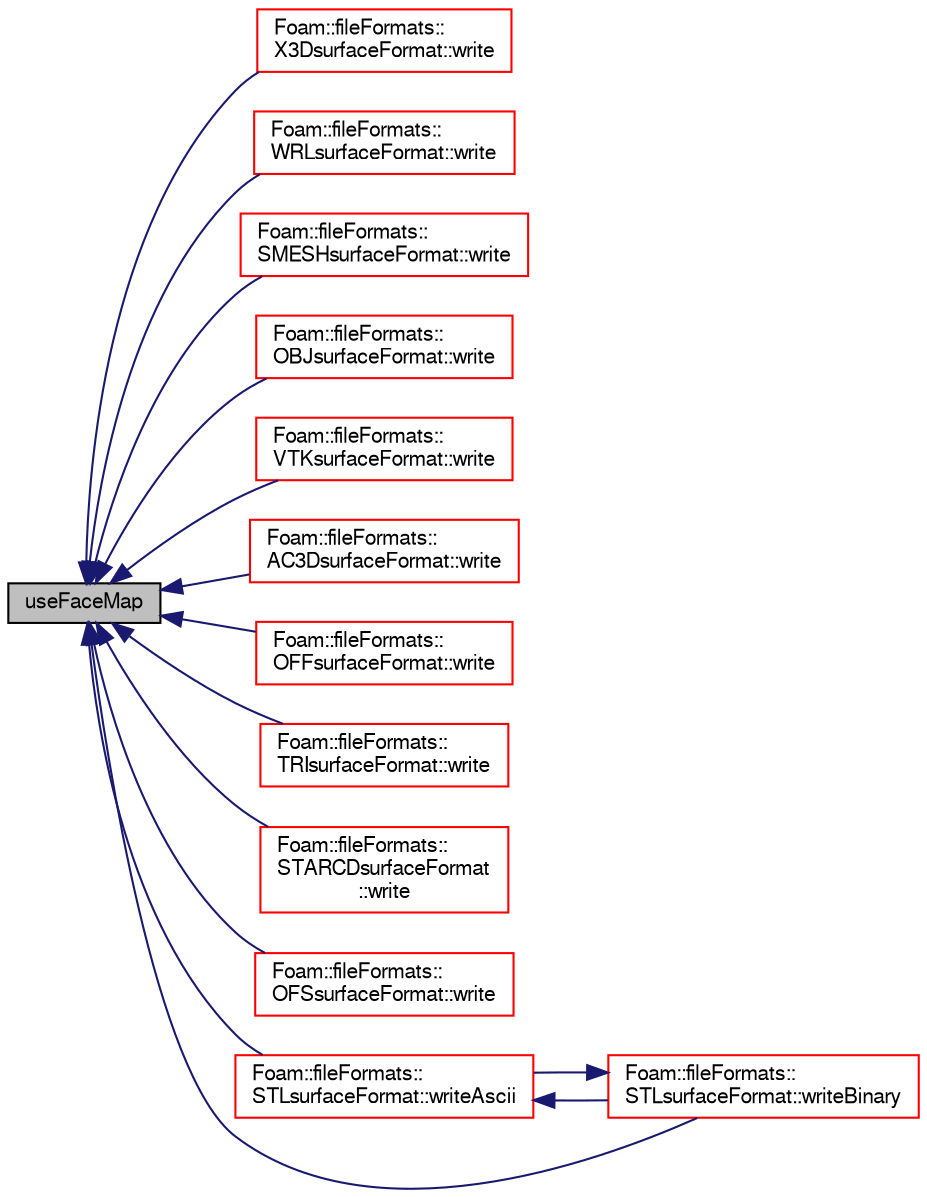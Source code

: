 digraph "useFaceMap"
{
  bgcolor="transparent";
  edge [fontname="FreeSans",fontsize="10",labelfontname="FreeSans",labelfontsize="10"];
  node [fontname="FreeSans",fontsize="10",shape=record];
  rankdir="LR";
  Node349 [label="useFaceMap",height=0.2,width=0.4,color="black", fillcolor="grey75", style="filled", fontcolor="black"];
  Node349 -> Node350 [dir="back",color="midnightblue",fontsize="10",style="solid",fontname="FreeSans"];
  Node350 [label="Foam::fileFormats::\lX3DsurfaceFormat::write",height=0.2,width=0.4,color="red",URL="$a29682.html#a2a1e1394d9dd8932b738248c123a267f",tooltip="Write surface mesh components by proxy. "];
  Node349 -> Node354 [dir="back",color="midnightblue",fontsize="10",style="solid",fontname="FreeSans"];
  Node354 [label="Foam::fileFormats::\lWRLsurfaceFormat::write",height=0.2,width=0.4,color="red",URL="$a29674.html#a2a1e1394d9dd8932b738248c123a267f",tooltip="Write surface mesh components by proxy. "];
  Node349 -> Node358 [dir="back",color="midnightblue",fontsize="10",style="solid",fontname="FreeSans"];
  Node358 [label="Foam::fileFormats::\lSMESHsurfaceFormat::write",height=0.2,width=0.4,color="red",URL="$a29626.html#a2a1e1394d9dd8932b738248c123a267f",tooltip="Write surface mesh components by proxy. "];
  Node349 -> Node362 [dir="back",color="midnightblue",fontsize="10",style="solid",fontname="FreeSans"];
  Node362 [label="Foam::fileFormats::\lOBJsurfaceFormat::write",height=0.2,width=0.4,color="red",URL="$a29610.html#a2a1e1394d9dd8932b738248c123a267f",tooltip="Write surface mesh components by proxy. "];
  Node349 -> Node367 [dir="back",color="midnightblue",fontsize="10",style="solid",fontname="FreeSans"];
  Node367 [label="Foam::fileFormats::\lVTKsurfaceFormat::write",height=0.2,width=0.4,color="red",URL="$a29666.html#a2a1e1394d9dd8932b738248c123a267f",tooltip="Write surface mesh components by proxy. "];
  Node349 -> Node372 [dir="back",color="midnightblue",fontsize="10",style="solid",fontname="FreeSans"];
  Node372 [label="Foam::fileFormats::\lAC3DsurfaceFormat::write",height=0.2,width=0.4,color="red",URL="$a29582.html#a2a1e1394d9dd8932b738248c123a267f",tooltip="Write surface mesh components by proxy. "];
  Node349 -> Node377 [dir="back",color="midnightblue",fontsize="10",style="solid",fontname="FreeSans"];
  Node377 [label="Foam::fileFormats::\lOFFsurfaceFormat::write",height=0.2,width=0.4,color="red",URL="$a29614.html#a2a1e1394d9dd8932b738248c123a267f",tooltip="Write surface mesh components by proxy. "];
  Node349 -> Node382 [dir="back",color="midnightblue",fontsize="10",style="solid",fontname="FreeSans"];
  Node382 [label="Foam::fileFormats::\lTRIsurfaceFormat::write",height=0.2,width=0.4,color="red",URL="$a29658.html#a2a1e1394d9dd8932b738248c123a267f",tooltip="Write surface mesh components by proxy. "];
  Node349 -> Node387 [dir="back",color="midnightblue",fontsize="10",style="solid",fontname="FreeSans"];
  Node387 [label="Foam::fileFormats::\lSTARCDsurfaceFormat\l::write",height=0.2,width=0.4,color="red",URL="$a29630.html#a2a1e1394d9dd8932b738248c123a267f",tooltip="Write surface mesh components by proxy. "];
  Node349 -> Node392 [dir="back",color="midnightblue",fontsize="10",style="solid",fontname="FreeSans"];
  Node392 [label="Foam::fileFormats::\lOFSsurfaceFormat::write",height=0.2,width=0.4,color="red",URL="$a29618.html#a2a1e1394d9dd8932b738248c123a267f",tooltip="Write surface mesh components by proxy. "];
  Node349 -> Node396 [dir="back",color="midnightblue",fontsize="10",style="solid",fontname="FreeSans"];
  Node396 [label="Foam::fileFormats::\lSTLsurfaceFormat::writeAscii",height=0.2,width=0.4,color="red",URL="$a29642.html#a9ed2139058d6a7dca0edb4f9c88e6599",tooltip="Write surface mesh components by proxy (as ASCII) "];
  Node396 -> Node400 [dir="back",color="midnightblue",fontsize="10",style="solid",fontname="FreeSans"];
  Node400 [label="Foam::fileFormats::\lSTLsurfaceFormat::writeBinary",height=0.2,width=0.4,color="red",URL="$a29642.html#a3c9f7310b853c8ab0e75e5f2db117e7c",tooltip="Write surface mesh components by proxy (as BINARY) "];
  Node400 -> Node396 [dir="back",color="midnightblue",fontsize="10",style="solid",fontname="FreeSans"];
  Node349 -> Node400 [dir="back",color="midnightblue",fontsize="10",style="solid",fontname="FreeSans"];
}
